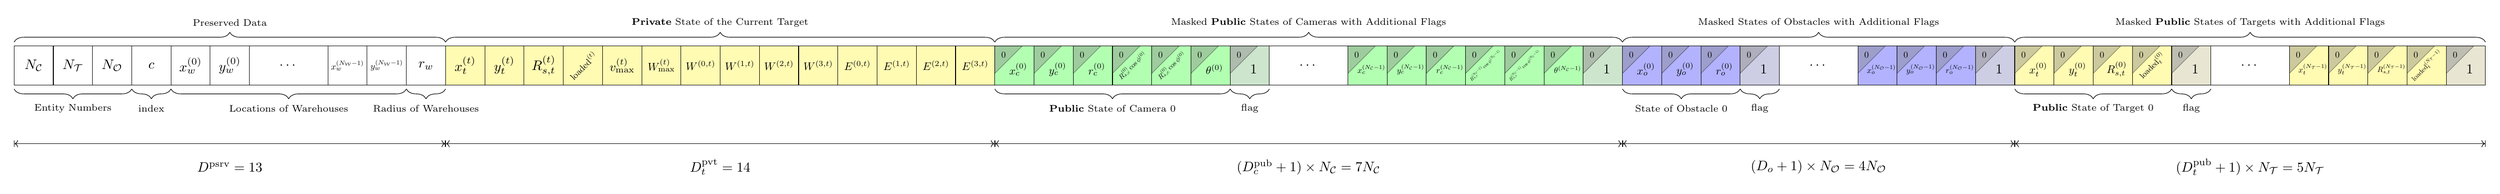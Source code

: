 \begin{tikzpicture}
  \pgfmathtruncatemacro{\Dpsrv}{11}
  \pgfmathtruncatemacro{\Dtprv}{14}
  \pgfmathtruncatemacro{\Dtpub}{4}
  \pgfmathtruncatemacro{\Dcpub}{6}
  \pgfmathtruncatemacro{\Do}{3}
  \pgfmathtruncatemacro{\Ot}{\Dpsrv}
  \pgfmathtruncatemacro{\Oc}{\Ot+\Dtprv}
  \pgfmathtruncatemacro{\Oo}{\Oc+2*(\Dcpub+2)}
  \pgfmathtruncatemacro{\Ott}{\Oo+2*(\Do+2)}
  \pgfmathtruncatemacro{\L}{\Ott+2*(\Dtpub+2)}
  \pgfmathtruncatemacro{\Lm}{\L-1}

  \draw[fill={white},xshift=-0.5cm,yshift=-0.5cm]             (0,0)              rectangle ({\L},1);
  \draw[fill={yellow!30},xshift=-0.5cm,yshift=-0.5cm]         ({\Ot},0)          rectangle ({\Oc},1);
  \draw[fill={green!30},xshift=-0.5cm,yshift=-0.5cm]          ({\Oc},0)          rectangle ({\Oc+\Dcpub},1);
  \draw[fill={green!30!gray!30},xshift=-0.5cm,yshift=-0.5cm]  ({\Oc+\Dcpub},0)   rectangle ({\Oc+\Dcpub+1},1);
  \draw[fill={green!30},xshift=-0.5cm,yshift=-0.5cm]          ({\Oo-\Dcpub-1},0) rectangle ({\Oo-1},1);
  \draw[fill={green!30!gray!30},xshift=-0.5cm,yshift=-0.5cm]  ({\Oo-1},0)        rectangle ({\Oo},1);
  \draw[fill={blue!30},xshift=-0.5cm,yshift=-0.5cm]           ({\Oo},0)          rectangle ({\Oo+\Do},1);
  \draw[fill={blue!30!gray!30},xshift=-0.5cm,yshift=-0.5cm]   ({\Oo+\Do},0)      rectangle ({\Oo+\Do+1},1);
  \draw[fill={blue!30},xshift=-0.5cm,yshift=-0.5cm]           ({\Ott-\Do-1},0)   rectangle ({\Ott-1},1);
  \draw[fill={blue!30!gray!30},xshift=-0.5cm,yshift=-0.5cm]   ({\Ott-1},0)       rectangle ({\Ott},1);
  \draw[fill={yellow!30},xshift=-0.5cm,yshift=-0.5cm]         ({\Ott},0)         rectangle ({\Ott+\Dtpub},1);
  \draw[fill={yellow!30!gray!30},xshift=-0.5cm,yshift=-0.5cm] ({\Ott+\Dtpub},0)  rectangle ({\Ott+\Dtpub+1},1);
  \draw[fill={yellow!30},xshift=-0.5cm,yshift=-0.5cm]         ({\L-\Dtpub-1},0)  rectangle ({\L-1},1);
  \draw[fill={yellow!30!gray!30},xshift=-0.5cm,yshift=-0.5cm] ({\L-1},0)         rectangle ({\L},1);
  \draw[step=1.0cm,xshift=-0.5cm,yshift=-0.5cm]               (0,0)              grid      ({\L},1);
  \foreach \x in {\Oc,...,\Lm} {
      \draw[fill={gray},opacity=0.4] ({\x-0.5},-0.2) -- ({\x+0.2},0.5) -- ({\x-0.5},0.5) -- cycle;
      \node at ({\x-0.275},0.275) {\scalebox{0.65}{$0$}};
  }

  \draw[fill={white},xshift=-0.5cm,yshift=-0.5cm] (6,0) rectangle (8,1);
  \node at (0,0) {$N_{\mathcal{C}}$}; \node at (1,0) {$N_{\mathcal{T}}$}; \node at (2,0) {$N_{\mathcal{O}}$}; \node at (3,0) {$c$};
  \node at (4,0) {$x^{(0)}_w$}; \node at (5,0) {$y^{(0)}_w$};
  \node at (6.5,0) {$\cdots$};
  \node at (8,0) {\scalebox{0.65}{$x^{(N_{\mathcal{W}} - 1)}_w$}}; \node at (9,0) {\scalebox{0.65}{$y^{(N_{\mathcal{W}} - 1)}_w$}};
  \node at (10,0) {$r_w$};

  \node            at ({\Ot},0)    {$x_t^{(t)}$};
  \node            at ({\Ot+1},0)  {$y_t^{(t)}$};
  \node            at ({\Ot+2},0)  {$R_{s,t}^{(t)}$};
  \node[rotate=45] at ({\Ot+3},0)  {\scalebox{0.65}{$\text{loaded}^{(t)}$}};
  \node            at ({\Ot+4},0)  {\scalebox{0.9}{$v_{\max}^{(t)}$}};
  \node            at ({\Ot+5},0)  {\scalebox{0.8}{$W_{\max}^{(t)}$}};
  \node            at ({\Ot+6},0)  {\scalebox{0.8}{$W^{(0,t)}$}};
  \node            at ({\Ot+7},0)  {\scalebox{0.8}{$W^{(1,t)}$}};
  \node            at ({\Ot+8},0)  {\scalebox{0.8}{$W^{(2,t)}$}};
  \node            at ({\Ot+9},0)  {\scalebox{0.8}{$W^{(3,t)}$}};
  \node            at ({\Ot+10},0) {\scalebox{0.8}{$E^{(0,t)}$}};
  \node            at ({\Ot+11},0) {\scalebox{0.8}{$E^{(1,t)}$}};
  \node            at ({\Ot+12},0) {\scalebox{0.8}{$E^{(2,t)}$}};
  \node            at ({\Ot+13},0) {\scalebox{0.8}{$E^{(3,t)}$}};

  \node            at ({\Oc+0.1},-0.1)   {\scalebox{0.8}{$x_c^{(0)}$}};
  \node            at ({\Oc+1+0.1},-0.1) {\scalebox{0.8}{$y_c^{(0)}$}};
  \node            at ({\Oc+2+0.1},-0.1) {\scalebox{0.8}{$r_c^{(0)}$}};
  \node[rotate=45] at ({\Oc+3},0)        {\scalebox{0.5}{$R_{s,c}^{(0)} \cos \phi^{(0)}$}};
  \node[rotate=45] at ({\Oc+4},0)        {\scalebox{0.5}{$R_{s,c}^{(0)} \cos \phi^{(0)}$}};
  \node            at ({\Oc+5+0.1},-0.1) {\scalebox{0.8}{$\theta^{(0)}$}};
  \node            at ({\Oc+6+0.1},-0.1) {$1$};

  \draw[fill={white},xshift=-0.5cm,yshift=-0.5cm] ({\Oc+\Dcpub+1},0) rectangle ({\Oo-\Dcpub-1},1);
  \node at ({\Oc+\Dcpub+1.5},0) {$\cdots$};

  \node            at ({\Oo-7+0.1},-0.1) {\scalebox{0.6}{$x_c^{(N_{\mathcal{C}} - 1)}$}};
  \node            at ({\Oo-6+0.1},-0.1) {\scalebox{0.6}{$y_c^{(N_{\mathcal{C}} - 1)}$}};
  \node            at ({\Oo-5+0.1},-0.1) {\scalebox{0.6}{$r_c^{(N_{\mathcal{C}} - 1)}$}};
  \node[rotate=45] at ({\Oo-4},0)        {\scalebox{0.35}{$R_{s,c}^{(N_{\mathcal{C}} - 1)} \cos \phi^{(N_{\mathcal{C}} - 1)}$}};
  \node[rotate=45] at ({\Oo-3},0)        {\scalebox{0.35}{$R_{s,c}^{(N_{\mathcal{C}} - 1)} \cos \phi^{(N_{\mathcal{C}} - 1)}$}};
  \node            at ({\Oo-2+0.1},-0.1) {\scalebox{0.6}{$\theta^{(N_{\mathcal{C}} - 1)}$}};
  \node            at ({\Oo-1+0.1},-0.1) {$1$};

  \node at ({\Oo+0.1},-0.1)   {\scalebox{0.8}{$x_o^{(0)}$}};
  \node at ({\Oo+1+0.1},-0.1) {\scalebox{0.8}{$y_o^{(0)}$}};
  \node at ({\Oo+2+0.1},-0.1) {\scalebox{0.8}{$r_o^{(0)}$}};
  \node at ({\Oo+3+0.1},-0.1) {$1$};

  \draw[fill={white},xshift=-0.5cm,yshift=-0.5cm] ({\Oo+\Do+1},0) rectangle ({\Ott-\Do-1},1);
  \node at ({\Oo+\Do+1.5},0) {$\cdots$};

  \node at ({\Ott-4+0.1},-0.1) {\scalebox{0.6}{$x_o^{(N_{\mathcal{O}} - 1)}$}};
  \node at ({\Ott-3+0.1},-0.1) {\scalebox{0.6}{$y_o^{(N_{\mathcal{O}} - 1)}$}};
  \node at ({\Ott-2+0.1},-0.1) {\scalebox{0.6}{$r_o^{(N_{\mathcal{O}} - 1)}$}};
  \node at ({\Ott-1+0.1},-0.1) {$1$};

  \node            at ({\Ott+0.1},-0.1)   {\scalebox{0.8}{$x_t^{(0)}$}};
  \node            at ({\Ott+1+0.1},-0.1) {\scalebox{0.8}{$y_t^{(0)}$}};
  \node            at ({\Ott+2+0.1},-0.1) {\scalebox{0.8}{$R_{s,t}^{(0)}$}};
  \node[rotate=45] at ({\Ott+3},0)        {\scalebox{0.6}{$\text{loaded}_t^{(0)}$}};
  \node            at ({\Ott+4+0.1},-0.1) {$1$};

  \draw[fill={white},xshift=-0.5cm,yshift=-0.5cm] ({\Ott+\Dtpub+1},0) rectangle ({\L-\Dtpub-1},1);
  \node at ({\Ott+\Dtpub+1.5},0) {$\cdots$};

  \node            at ({\L-5+0.1},-0.1) {\scalebox{0.6}{$x_t^{(N_{\mathcal{T}} - 1)}$}};
  \node            at ({\L-4+0.1},-0.1) {\scalebox{0.6}{$y_t^{(N_{\mathcal{T}} - 1)}$}};
  \node            at ({\L-3+0.1},-0.1) {\scalebox{0.55}{$R_{s,t}^{(N_{\mathcal{T}} - 1)}$}};
  \node[rotate=45] at ({\L-2},0)        {\scalebox{0.5}{$\text{loaded}_t^{(N_{\mathcal{T}} - 1)}$}};
  \node            at ({\L-1+0.1},-0.1) {$1$};

  \draw[decorate,decoration={brace,amplitude=0.25cm,raise=0.1cm},xshift=-0.5cm,yshift=-0.5cm] (0,1) -- ({\Ot},1)      node[midway,yshift=0.6cm] {\scriptsize Preserved Data};
  \draw[decorate,decoration={brace,amplitude=0.25cm,raise=0.1cm},xshift=-0.5cm,yshift=-0.5cm] ({\Ot},1) -- ({\Oc},1)  node[midway,yshift=0.6cm] {\scriptsize \textbf{Private} State of the Current Target};
  \draw[decorate,decoration={brace,amplitude=0.25cm,raise=0.1cm},xshift=-0.5cm,yshift=-0.5cm] ({\Oc},1) -- ({\Oo},1)  node[midway,yshift=0.6cm] {\scriptsize Masked \textbf{Public} States of Cameras with Additional Flags};
  \draw[decorate,decoration={brace,amplitude=0.25cm,raise=0.1cm},xshift=-0.5cm,yshift=-0.5cm] ({\Oo},1) -- ({\Ott},1) node[midway,yshift=0.6cm] {\scriptsize Masked States of Obstacles with Additional Flags};
  \draw[decorate,decoration={brace,amplitude=0.25cm,raise=0.1cm},xshift=-0.5cm,yshift=-0.5cm] ({\Ott},1) -- ({\L},1)  node[midway,yshift=0.6cm] {\scriptsize Masked \textbf{Public} States of Targets with Additional Flags};
  \draw[decorate,decoration={brace,mirror,amplitude=0.25cm,raise=0.1cm},xshift=-0.5cm,yshift=-0.5cm] (0,0) -- (3,0)                           node[midway,yshift=-0.6cm] {\scriptsize Entity Numbers};
  \draw[decorate,decoration={brace,mirror,amplitude=0.25cm,raise=0.1cm},xshift=-0.5cm,yshift=-0.5cm] (3,0) -- (4,0)                           node[midway,yshift=-0.6cm] {\scriptsize index};
  \draw[decorate,decoration={brace,mirror,amplitude=0.25cm,raise=0.1cm},xshift=-0.5cm,yshift=-0.5cm] (4,0) -- ({\Ot-1},0)                     node[midway,yshift=-0.6cm] {\scriptsize Locations of Warehouses};
  \draw[decorate,decoration={brace,mirror,amplitude=0.25cm,raise=0.1cm},xshift=-0.5cm,yshift=-0.5cm] ({\Ot-1},0) -- ({\Ot},0)                 node[midway,yshift=-0.6cm] {\scriptsize Radius of Warehouses};
  \draw[decorate,decoration={brace,mirror,amplitude=0.25cm,raise=0.1cm},xshift=-0.5cm,yshift=-0.5cm] ({\Oc},0) -- ({\Oc+\Dcpub},0)            node[midway,yshift=-0.6cm] {\scriptsize \textbf{Public} State of Camera $0$};
  \draw[decorate,decoration={brace,mirror,amplitude=0.25cm,raise=0.1cm},xshift=-0.5cm,yshift=-0.5cm] ({\Oc+\Dcpub},0) -- ({\Oc+\Dcpub+1},0)   node[midway,yshift=-0.6cm] {\scriptsize flag};
  \draw[decorate,decoration={brace,mirror,amplitude=0.25cm,raise=0.1cm},xshift=-0.5cm,yshift=-0.5cm] ({\Oo},0) -- ({\Oo+\Do},0)               node[midway,yshift=-0.6cm] {\scriptsize State of Obstacle $0$};
  \draw[decorate,decoration={brace,mirror,amplitude=0.25cm,raise=0.1cm},xshift=-0.5cm,yshift=-0.5cm] ({\Oo+\Do},0) -- ({\Oo+\Do+1},0)         node[midway,yshift=-0.6cm] {\scriptsize flag};
  \draw[decorate,decoration={brace,mirror,amplitude=0.25cm,raise=0.1cm},xshift=-0.5cm,yshift=-0.5cm] ({\Ott},0) -- ({\Ott+\Dtpub},0)          node[midway,yshift=-0.6cm] {\scriptsize \textbf{Public} State of Target $0$};
  \draw[decorate,decoration={brace,mirror,amplitude=0.25cm,raise=0.1cm},xshift=-0.5cm,yshift=-0.5cm] ({\Ott+\Dtpub},0) -- ({\Ott+\Dtpub+1},0) node[midway,yshift=-0.6cm] {\scriptsize flag};

  \draw[|<->|,xshift=-0.5cm,yshift=-0.5cm] (0,-1.5) -- ({\Ot},-1.5)      node[midway,yshift=-0.6cm] {$D^{\text{psrv}} = 13$};
  \draw[|<->|,xshift=-0.5cm,yshift=-0.5cm] ({\Ot},-1.5) -- ({\Oc},-1.5)  node[midway,yshift=-0.6cm] {$D_t^{\text{pvt}} = 14$};
  \draw[|<->|,xshift=-0.5cm,yshift=-0.5cm] ({\Oc},-1.5) -- ({\Oo},-1.5)  node[midway,yshift=-0.6cm] {$(D_c^{\text{pub}} + 1) \times N_{\mathcal{C}} = 7 N_{\mathcal{C}}$};
  \draw[|<->|,xshift=-0.5cm,yshift=-0.5cm] ({\Oo},-1.5) -- ({\Ott},-1.5) node[midway,yshift=-0.6cm] {$(D_o + 1) \times N_{\mathcal{O}} = 4 N_{\mathcal{O}}$};
  \draw[|<->|,xshift=-0.5cm,yshift=-0.5cm] ({\Ott},-1.5) -- ({\L},-1.5)  node[midway,yshift=-0.6cm] {$(D_t^{\text{pub}} + 1) \times N_{\mathcal{T}} = 5 N_{\mathcal{T}}$};
\end{tikzpicture}
